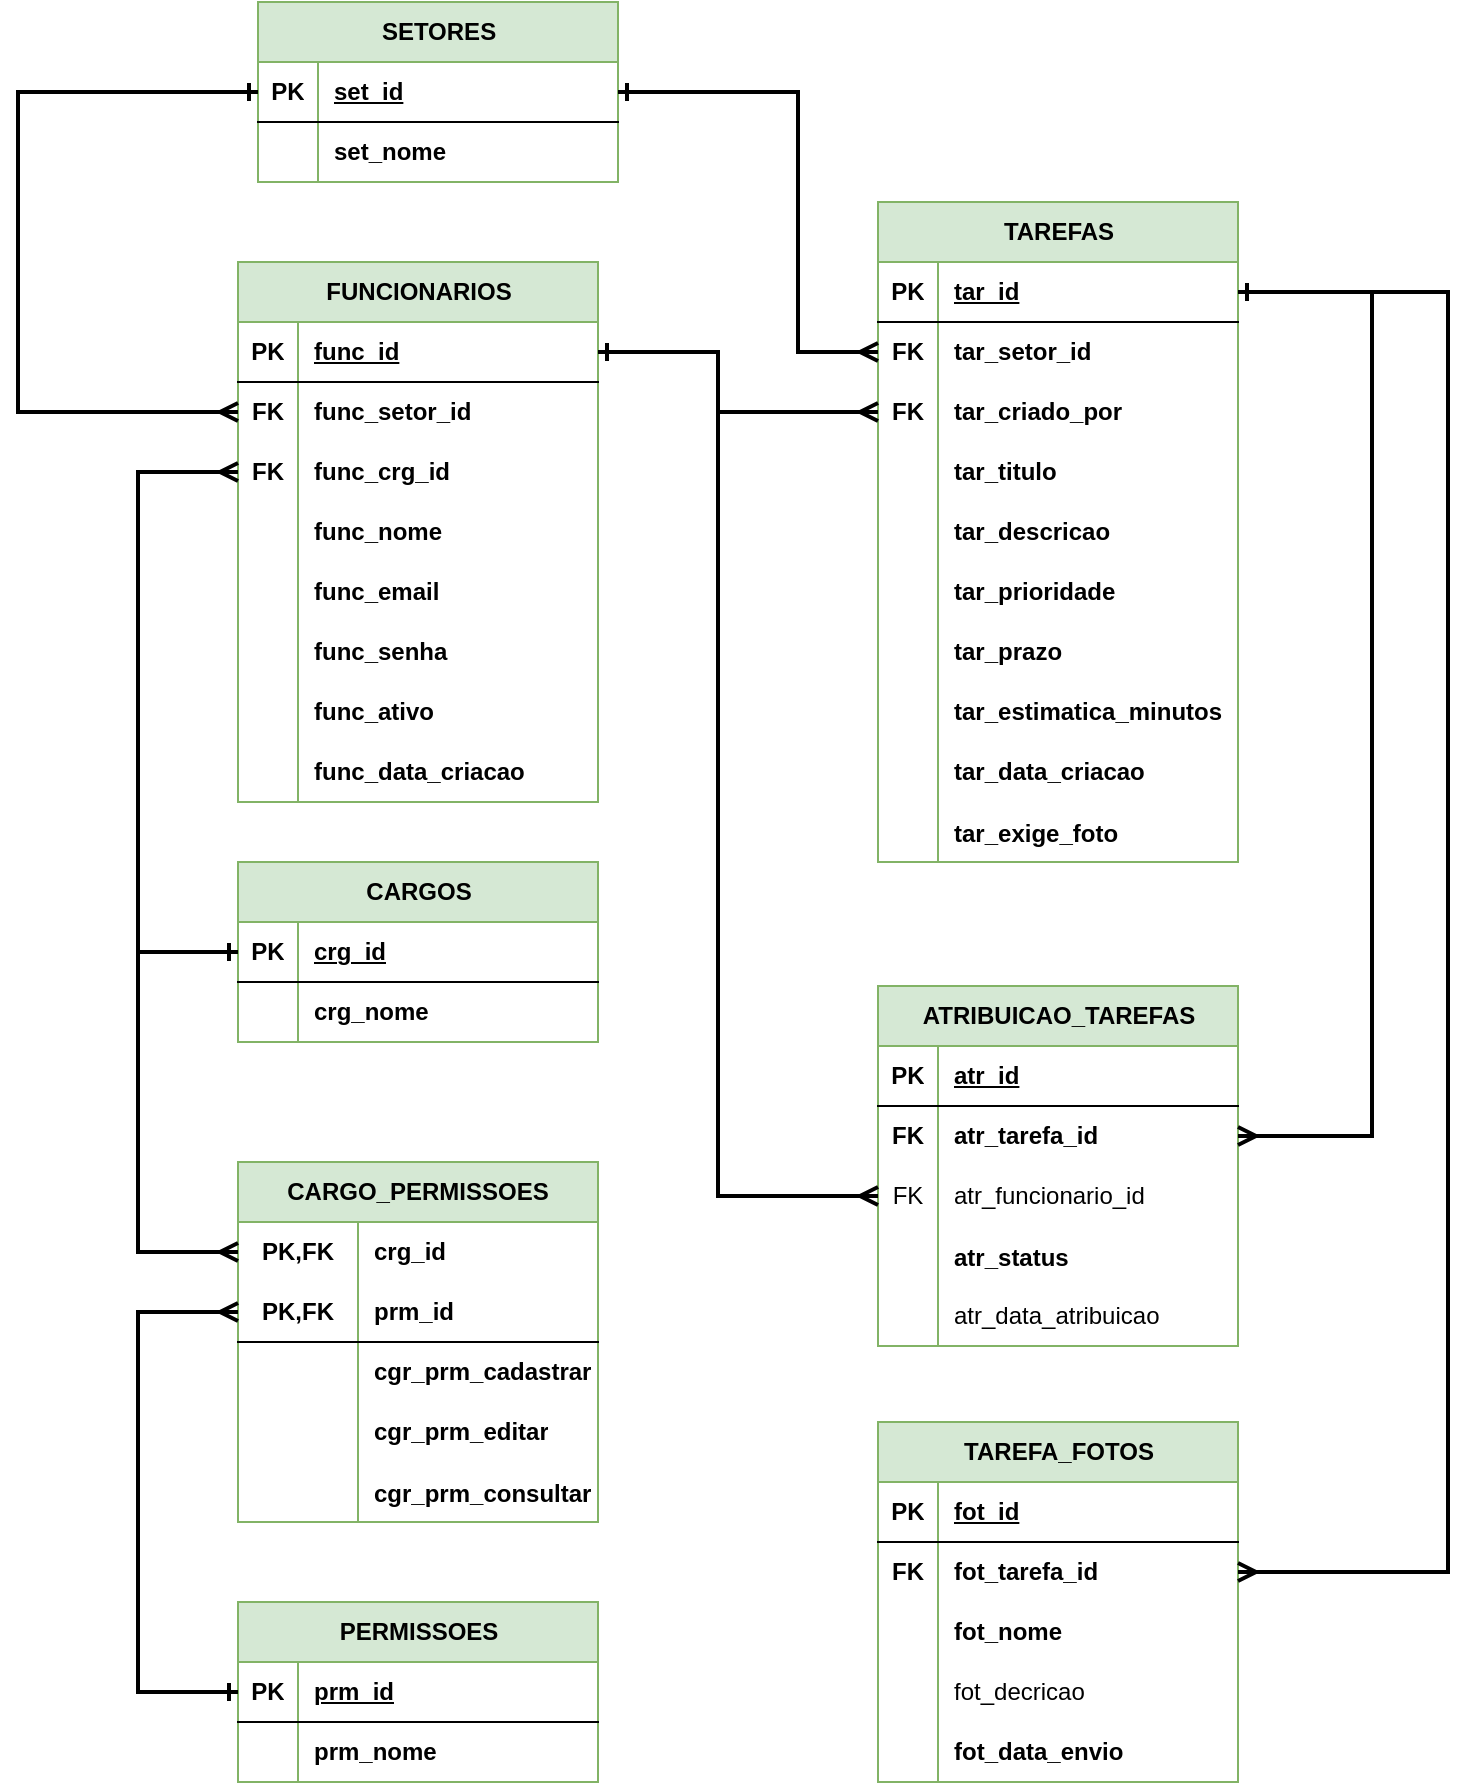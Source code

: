 <mxfile version="28.2.5">
  <diagram name="Page-1" id="tdLFEsNiTY2N0Qm3u20K">
    <mxGraphModel dx="1426" dy="1877" grid="0" gridSize="10" guides="1" tooltips="1" connect="1" arrows="1" fold="1" page="1" pageScale="1" pageWidth="850" pageHeight="1100" math="0" shadow="0">
      <root>
        <mxCell id="0" />
        <mxCell id="1" parent="0" />
        <mxCell id="zndUY75Ssu5RbvIsFqk3-79" value="FUNCIONARIOS" style="shape=table;startSize=30;container=1;collapsible=1;childLayout=tableLayout;fixedRows=1;rowLines=0;fontStyle=1;align=center;resizeLast=1;html=1;fillColor=#d5e8d4;strokeColor=#82b366;" parent="1" vertex="1">
          <mxGeometry x="135" y="-870" width="180" height="270" as="geometry" />
        </mxCell>
        <mxCell id="zndUY75Ssu5RbvIsFqk3-80" value="" style="shape=tableRow;horizontal=0;startSize=0;swimlaneHead=0;swimlaneBody=0;fillColor=none;collapsible=0;dropTarget=0;points=[[0,0.5],[1,0.5]];portConstraint=eastwest;top=0;left=0;right=0;bottom=1;" parent="zndUY75Ssu5RbvIsFqk3-79" vertex="1">
          <mxGeometry y="30" width="180" height="30" as="geometry" />
        </mxCell>
        <mxCell id="zndUY75Ssu5RbvIsFqk3-81" value="PK" style="shape=partialRectangle;connectable=0;fillColor=none;top=0;left=0;bottom=0;right=0;fontStyle=1;overflow=hidden;whiteSpace=wrap;html=1;" parent="zndUY75Ssu5RbvIsFqk3-80" vertex="1">
          <mxGeometry width="30" height="30" as="geometry">
            <mxRectangle width="30" height="30" as="alternateBounds" />
          </mxGeometry>
        </mxCell>
        <mxCell id="zndUY75Ssu5RbvIsFqk3-82" value="func_id" style="shape=partialRectangle;connectable=0;fillColor=none;top=0;left=0;bottom=0;right=0;align=left;spacingLeft=6;fontStyle=5;overflow=hidden;whiteSpace=wrap;html=1;" parent="zndUY75Ssu5RbvIsFqk3-80" vertex="1">
          <mxGeometry x="30" width="150" height="30" as="geometry">
            <mxRectangle width="150" height="30" as="alternateBounds" />
          </mxGeometry>
        </mxCell>
        <mxCell id="zndUY75Ssu5RbvIsFqk3-83" value="" style="shape=tableRow;horizontal=0;startSize=0;swimlaneHead=0;swimlaneBody=0;fillColor=none;collapsible=0;dropTarget=0;points=[[0,0.5],[1,0.5]];portConstraint=eastwest;top=0;left=0;right=0;bottom=0;" parent="zndUY75Ssu5RbvIsFqk3-79" vertex="1">
          <mxGeometry y="60" width="180" height="30" as="geometry" />
        </mxCell>
        <mxCell id="zndUY75Ssu5RbvIsFqk3-84" value="&lt;b&gt;FK&lt;/b&gt;" style="shape=partialRectangle;connectable=0;fillColor=none;top=0;left=0;bottom=0;right=0;editable=1;overflow=hidden;whiteSpace=wrap;html=1;" parent="zndUY75Ssu5RbvIsFqk3-83" vertex="1">
          <mxGeometry width="30" height="30" as="geometry">
            <mxRectangle width="30" height="30" as="alternateBounds" />
          </mxGeometry>
        </mxCell>
        <mxCell id="zndUY75Ssu5RbvIsFqk3-85" value="&lt;b&gt;func_setor_id&lt;/b&gt;" style="shape=partialRectangle;connectable=0;fillColor=none;top=0;left=0;bottom=0;right=0;align=left;spacingLeft=6;overflow=hidden;whiteSpace=wrap;html=1;" parent="zndUY75Ssu5RbvIsFqk3-83" vertex="1">
          <mxGeometry x="30" width="150" height="30" as="geometry">
            <mxRectangle width="150" height="30" as="alternateBounds" />
          </mxGeometry>
        </mxCell>
        <mxCell id="zndUY75Ssu5RbvIsFqk3-86" value="" style="shape=tableRow;horizontal=0;startSize=0;swimlaneHead=0;swimlaneBody=0;fillColor=none;collapsible=0;dropTarget=0;points=[[0,0.5],[1,0.5]];portConstraint=eastwest;top=0;left=0;right=0;bottom=0;" parent="zndUY75Ssu5RbvIsFqk3-79" vertex="1">
          <mxGeometry y="90" width="180" height="30" as="geometry" />
        </mxCell>
        <mxCell id="zndUY75Ssu5RbvIsFqk3-87" value="&lt;b&gt;FK&lt;/b&gt;" style="shape=partialRectangle;connectable=0;fillColor=none;top=0;left=0;bottom=0;right=0;editable=1;overflow=hidden;whiteSpace=wrap;html=1;" parent="zndUY75Ssu5RbvIsFqk3-86" vertex="1">
          <mxGeometry width="30" height="30" as="geometry">
            <mxRectangle width="30" height="30" as="alternateBounds" />
          </mxGeometry>
        </mxCell>
        <mxCell id="zndUY75Ssu5RbvIsFqk3-88" value="&lt;b&gt;func_crg_id&lt;/b&gt;" style="shape=partialRectangle;connectable=0;fillColor=none;top=0;left=0;bottom=0;right=0;align=left;spacingLeft=6;overflow=hidden;whiteSpace=wrap;html=1;" parent="zndUY75Ssu5RbvIsFqk3-86" vertex="1">
          <mxGeometry x="30" width="150" height="30" as="geometry">
            <mxRectangle width="150" height="30" as="alternateBounds" />
          </mxGeometry>
        </mxCell>
        <mxCell id="zndUY75Ssu5RbvIsFqk3-89" value="" style="shape=tableRow;horizontal=0;startSize=0;swimlaneHead=0;swimlaneBody=0;fillColor=none;collapsible=0;dropTarget=0;points=[[0,0.5],[1,0.5]];portConstraint=eastwest;top=0;left=0;right=0;bottom=0;" parent="zndUY75Ssu5RbvIsFqk3-79" vertex="1">
          <mxGeometry y="120" width="180" height="30" as="geometry" />
        </mxCell>
        <mxCell id="zndUY75Ssu5RbvIsFqk3-90" value="" style="shape=partialRectangle;connectable=0;fillColor=none;top=0;left=0;bottom=0;right=0;editable=1;overflow=hidden;whiteSpace=wrap;html=1;" parent="zndUY75Ssu5RbvIsFqk3-89" vertex="1">
          <mxGeometry width="30" height="30" as="geometry">
            <mxRectangle width="30" height="30" as="alternateBounds" />
          </mxGeometry>
        </mxCell>
        <mxCell id="zndUY75Ssu5RbvIsFqk3-91" value="&lt;b&gt;func_nome&lt;/b&gt;" style="shape=partialRectangle;connectable=0;fillColor=none;top=0;left=0;bottom=0;right=0;align=left;spacingLeft=6;overflow=hidden;whiteSpace=wrap;html=1;" parent="zndUY75Ssu5RbvIsFqk3-89" vertex="1">
          <mxGeometry x="30" width="150" height="30" as="geometry">
            <mxRectangle width="150" height="30" as="alternateBounds" />
          </mxGeometry>
        </mxCell>
        <mxCell id="zndUY75Ssu5RbvIsFqk3-101" style="shape=tableRow;horizontal=0;startSize=0;swimlaneHead=0;swimlaneBody=0;fillColor=none;collapsible=0;dropTarget=0;points=[[0,0.5],[1,0.5]];portConstraint=eastwest;top=0;left=0;right=0;bottom=0;" parent="zndUY75Ssu5RbvIsFqk3-79" vertex="1">
          <mxGeometry y="150" width="180" height="30" as="geometry" />
        </mxCell>
        <mxCell id="zndUY75Ssu5RbvIsFqk3-102" style="shape=partialRectangle;connectable=0;fillColor=none;top=0;left=0;bottom=0;right=0;editable=1;overflow=hidden;whiteSpace=wrap;html=1;" parent="zndUY75Ssu5RbvIsFqk3-101" vertex="1">
          <mxGeometry width="30" height="30" as="geometry">
            <mxRectangle width="30" height="30" as="alternateBounds" />
          </mxGeometry>
        </mxCell>
        <mxCell id="zndUY75Ssu5RbvIsFqk3-103" value="&lt;b&gt;func_email&lt;/b&gt;" style="shape=partialRectangle;connectable=0;fillColor=none;top=0;left=0;bottom=0;right=0;align=left;spacingLeft=6;overflow=hidden;whiteSpace=wrap;html=1;" parent="zndUY75Ssu5RbvIsFqk3-101" vertex="1">
          <mxGeometry x="30" width="150" height="30" as="geometry">
            <mxRectangle width="150" height="30" as="alternateBounds" />
          </mxGeometry>
        </mxCell>
        <mxCell id="zndUY75Ssu5RbvIsFqk3-104" style="shape=tableRow;horizontal=0;startSize=0;swimlaneHead=0;swimlaneBody=0;fillColor=none;collapsible=0;dropTarget=0;points=[[0,0.5],[1,0.5]];portConstraint=eastwest;top=0;left=0;right=0;bottom=0;" parent="zndUY75Ssu5RbvIsFqk3-79" vertex="1">
          <mxGeometry y="180" width="180" height="30" as="geometry" />
        </mxCell>
        <mxCell id="zndUY75Ssu5RbvIsFqk3-105" style="shape=partialRectangle;connectable=0;fillColor=none;top=0;left=0;bottom=0;right=0;editable=1;overflow=hidden;whiteSpace=wrap;html=1;" parent="zndUY75Ssu5RbvIsFqk3-104" vertex="1">
          <mxGeometry width="30" height="30" as="geometry">
            <mxRectangle width="30" height="30" as="alternateBounds" />
          </mxGeometry>
        </mxCell>
        <mxCell id="zndUY75Ssu5RbvIsFqk3-106" value="&lt;b&gt;func_senha&lt;/b&gt;" style="shape=partialRectangle;connectable=0;fillColor=none;top=0;left=0;bottom=0;right=0;align=left;spacingLeft=6;overflow=hidden;whiteSpace=wrap;html=1;" parent="zndUY75Ssu5RbvIsFqk3-104" vertex="1">
          <mxGeometry x="30" width="150" height="30" as="geometry">
            <mxRectangle width="150" height="30" as="alternateBounds" />
          </mxGeometry>
        </mxCell>
        <mxCell id="zndUY75Ssu5RbvIsFqk3-110" style="shape=tableRow;horizontal=0;startSize=0;swimlaneHead=0;swimlaneBody=0;fillColor=none;collapsible=0;dropTarget=0;points=[[0,0.5],[1,0.5]];portConstraint=eastwest;top=0;left=0;right=0;bottom=0;" parent="zndUY75Ssu5RbvIsFqk3-79" vertex="1">
          <mxGeometry y="210" width="180" height="30" as="geometry" />
        </mxCell>
        <mxCell id="zndUY75Ssu5RbvIsFqk3-111" style="shape=partialRectangle;connectable=0;fillColor=none;top=0;left=0;bottom=0;right=0;editable=1;overflow=hidden;whiteSpace=wrap;html=1;" parent="zndUY75Ssu5RbvIsFqk3-110" vertex="1">
          <mxGeometry width="30" height="30" as="geometry">
            <mxRectangle width="30" height="30" as="alternateBounds" />
          </mxGeometry>
        </mxCell>
        <mxCell id="zndUY75Ssu5RbvIsFqk3-112" value="&lt;b&gt;func_ativo&lt;/b&gt;" style="shape=partialRectangle;connectable=0;fillColor=none;top=0;left=0;bottom=0;right=0;align=left;spacingLeft=6;overflow=hidden;whiteSpace=wrap;html=1;" parent="zndUY75Ssu5RbvIsFqk3-110" vertex="1">
          <mxGeometry x="30" width="150" height="30" as="geometry">
            <mxRectangle width="150" height="30" as="alternateBounds" />
          </mxGeometry>
        </mxCell>
        <mxCell id="zndUY75Ssu5RbvIsFqk3-113" style="shape=tableRow;horizontal=0;startSize=0;swimlaneHead=0;swimlaneBody=0;fillColor=none;collapsible=0;dropTarget=0;points=[[0,0.5],[1,0.5]];portConstraint=eastwest;top=0;left=0;right=0;bottom=0;" parent="zndUY75Ssu5RbvIsFqk3-79" vertex="1">
          <mxGeometry y="240" width="180" height="30" as="geometry" />
        </mxCell>
        <mxCell id="zndUY75Ssu5RbvIsFqk3-114" style="shape=partialRectangle;connectable=0;fillColor=none;top=0;left=0;bottom=0;right=0;editable=1;overflow=hidden;whiteSpace=wrap;html=1;" parent="zndUY75Ssu5RbvIsFqk3-113" vertex="1">
          <mxGeometry width="30" height="30" as="geometry">
            <mxRectangle width="30" height="30" as="alternateBounds" />
          </mxGeometry>
        </mxCell>
        <mxCell id="zndUY75Ssu5RbvIsFqk3-115" value="&lt;b&gt;func_data_criacao&lt;/b&gt;" style="shape=partialRectangle;connectable=0;fillColor=none;top=0;left=0;bottom=0;right=0;align=left;spacingLeft=6;overflow=hidden;whiteSpace=wrap;html=1;" parent="zndUY75Ssu5RbvIsFqk3-113" vertex="1">
          <mxGeometry x="30" width="150" height="30" as="geometry">
            <mxRectangle width="150" height="30" as="alternateBounds" />
          </mxGeometry>
        </mxCell>
        <mxCell id="zndUY75Ssu5RbvIsFqk3-116" value="CARGOS" style="shape=table;startSize=30;container=1;collapsible=1;childLayout=tableLayout;fixedRows=1;rowLines=0;fontStyle=1;align=center;resizeLast=1;html=1;fillColor=#d5e8d4;strokeColor=#82b366;" parent="1" vertex="1">
          <mxGeometry x="135" y="-570" width="180" height="90" as="geometry" />
        </mxCell>
        <mxCell id="zndUY75Ssu5RbvIsFqk3-117" value="" style="shape=tableRow;horizontal=0;startSize=0;swimlaneHead=0;swimlaneBody=0;fillColor=none;collapsible=0;dropTarget=0;points=[[0,0.5],[1,0.5]];portConstraint=eastwest;top=0;left=0;right=0;bottom=1;" parent="zndUY75Ssu5RbvIsFqk3-116" vertex="1">
          <mxGeometry y="30" width="180" height="30" as="geometry" />
        </mxCell>
        <mxCell id="zndUY75Ssu5RbvIsFqk3-118" value="PK" style="shape=partialRectangle;connectable=0;fillColor=none;top=0;left=0;bottom=0;right=0;fontStyle=1;overflow=hidden;whiteSpace=wrap;html=1;" parent="zndUY75Ssu5RbvIsFqk3-117" vertex="1">
          <mxGeometry width="30" height="30" as="geometry">
            <mxRectangle width="30" height="30" as="alternateBounds" />
          </mxGeometry>
        </mxCell>
        <mxCell id="zndUY75Ssu5RbvIsFqk3-119" value="crg_id" style="shape=partialRectangle;connectable=0;fillColor=none;top=0;left=0;bottom=0;right=0;align=left;spacingLeft=6;fontStyle=5;overflow=hidden;whiteSpace=wrap;html=1;" parent="zndUY75Ssu5RbvIsFqk3-117" vertex="1">
          <mxGeometry x="30" width="150" height="30" as="geometry">
            <mxRectangle width="150" height="30" as="alternateBounds" />
          </mxGeometry>
        </mxCell>
        <mxCell id="zndUY75Ssu5RbvIsFqk3-120" value="" style="shape=tableRow;horizontal=0;startSize=0;swimlaneHead=0;swimlaneBody=0;fillColor=none;collapsible=0;dropTarget=0;points=[[0,0.5],[1,0.5]];portConstraint=eastwest;top=0;left=0;right=0;bottom=0;" parent="zndUY75Ssu5RbvIsFqk3-116" vertex="1">
          <mxGeometry y="60" width="180" height="30" as="geometry" />
        </mxCell>
        <mxCell id="zndUY75Ssu5RbvIsFqk3-121" value="" style="shape=partialRectangle;connectable=0;fillColor=none;top=0;left=0;bottom=0;right=0;editable=1;overflow=hidden;whiteSpace=wrap;html=1;" parent="zndUY75Ssu5RbvIsFqk3-120" vertex="1">
          <mxGeometry width="30" height="30" as="geometry">
            <mxRectangle width="30" height="30" as="alternateBounds" />
          </mxGeometry>
        </mxCell>
        <mxCell id="zndUY75Ssu5RbvIsFqk3-122" value="&lt;span style=&quot;font-weight: 700;&quot;&gt;crg_nome&lt;/span&gt;" style="shape=partialRectangle;connectable=0;fillColor=none;top=0;left=0;bottom=0;right=0;align=left;spacingLeft=6;overflow=hidden;whiteSpace=wrap;html=1;" parent="zndUY75Ssu5RbvIsFqk3-120" vertex="1">
          <mxGeometry x="30" width="150" height="30" as="geometry">
            <mxRectangle width="150" height="30" as="alternateBounds" />
          </mxGeometry>
        </mxCell>
        <mxCell id="zndUY75Ssu5RbvIsFqk3-129" value="SETORES" style="shape=table;startSize=30;container=1;collapsible=1;childLayout=tableLayout;fixedRows=1;rowLines=0;fontStyle=1;align=center;resizeLast=1;html=1;fillColor=#d5e8d4;strokeColor=#82b366;" parent="1" vertex="1">
          <mxGeometry x="145" y="-1000" width="180" height="90" as="geometry" />
        </mxCell>
        <mxCell id="zndUY75Ssu5RbvIsFqk3-130" value="" style="shape=tableRow;horizontal=0;startSize=0;swimlaneHead=0;swimlaneBody=0;fillColor=none;collapsible=0;dropTarget=0;points=[[0,0.5],[1,0.5]];portConstraint=eastwest;top=0;left=0;right=0;bottom=1;" parent="zndUY75Ssu5RbvIsFqk3-129" vertex="1">
          <mxGeometry y="30" width="180" height="30" as="geometry" />
        </mxCell>
        <mxCell id="zndUY75Ssu5RbvIsFqk3-131" value="PK" style="shape=partialRectangle;connectable=0;fillColor=none;top=0;left=0;bottom=0;right=0;fontStyle=1;overflow=hidden;whiteSpace=wrap;html=1;" parent="zndUY75Ssu5RbvIsFqk3-130" vertex="1">
          <mxGeometry width="30" height="30" as="geometry">
            <mxRectangle width="30" height="30" as="alternateBounds" />
          </mxGeometry>
        </mxCell>
        <mxCell id="zndUY75Ssu5RbvIsFqk3-132" value="set_id" style="shape=partialRectangle;connectable=0;fillColor=none;top=0;left=0;bottom=0;right=0;align=left;spacingLeft=6;fontStyle=5;overflow=hidden;whiteSpace=wrap;html=1;" parent="zndUY75Ssu5RbvIsFqk3-130" vertex="1">
          <mxGeometry x="30" width="150" height="30" as="geometry">
            <mxRectangle width="150" height="30" as="alternateBounds" />
          </mxGeometry>
        </mxCell>
        <mxCell id="zndUY75Ssu5RbvIsFqk3-133" value="" style="shape=tableRow;horizontal=0;startSize=0;swimlaneHead=0;swimlaneBody=0;fillColor=none;collapsible=0;dropTarget=0;points=[[0,0.5],[1,0.5]];portConstraint=eastwest;top=0;left=0;right=0;bottom=0;" parent="zndUY75Ssu5RbvIsFqk3-129" vertex="1">
          <mxGeometry y="60" width="180" height="30" as="geometry" />
        </mxCell>
        <mxCell id="zndUY75Ssu5RbvIsFqk3-134" value="" style="shape=partialRectangle;connectable=0;fillColor=none;top=0;left=0;bottom=0;right=0;editable=1;overflow=hidden;whiteSpace=wrap;html=1;" parent="zndUY75Ssu5RbvIsFqk3-133" vertex="1">
          <mxGeometry width="30" height="30" as="geometry">
            <mxRectangle width="30" height="30" as="alternateBounds" />
          </mxGeometry>
        </mxCell>
        <mxCell id="zndUY75Ssu5RbvIsFqk3-135" value="&lt;span style=&quot;font-weight: 700;&quot;&gt;set_nome&lt;/span&gt;" style="shape=partialRectangle;connectable=0;fillColor=none;top=0;left=0;bottom=0;right=0;align=left;spacingLeft=6;overflow=hidden;whiteSpace=wrap;html=1;" parent="zndUY75Ssu5RbvIsFqk3-133" vertex="1">
          <mxGeometry x="30" width="150" height="30" as="geometry">
            <mxRectangle width="150" height="30" as="alternateBounds" />
          </mxGeometry>
        </mxCell>
        <mxCell id="zndUY75Ssu5RbvIsFqk3-142" value="TAREFAS" style="shape=table;startSize=30;container=1;collapsible=1;childLayout=tableLayout;fixedRows=1;rowLines=0;fontStyle=1;align=center;resizeLast=1;html=1;fillColor=#d5e8d4;strokeColor=#82b366;" parent="1" vertex="1">
          <mxGeometry x="455" y="-900" width="180" height="330" as="geometry" />
        </mxCell>
        <mxCell id="zndUY75Ssu5RbvIsFqk3-143" value="" style="shape=tableRow;horizontal=0;startSize=0;swimlaneHead=0;swimlaneBody=0;fillColor=none;collapsible=0;dropTarget=0;points=[[0,0.5],[1,0.5]];portConstraint=eastwest;top=0;left=0;right=0;bottom=1;" parent="zndUY75Ssu5RbvIsFqk3-142" vertex="1">
          <mxGeometry y="30" width="180" height="30" as="geometry" />
        </mxCell>
        <mxCell id="zndUY75Ssu5RbvIsFqk3-144" value="PK" style="shape=partialRectangle;connectable=0;fillColor=none;top=0;left=0;bottom=0;right=0;fontStyle=1;overflow=hidden;whiteSpace=wrap;html=1;" parent="zndUY75Ssu5RbvIsFqk3-143" vertex="1">
          <mxGeometry width="30" height="30" as="geometry">
            <mxRectangle width="30" height="30" as="alternateBounds" />
          </mxGeometry>
        </mxCell>
        <mxCell id="zndUY75Ssu5RbvIsFqk3-145" value="tar_id" style="shape=partialRectangle;connectable=0;fillColor=none;top=0;left=0;bottom=0;right=0;align=left;spacingLeft=6;fontStyle=5;overflow=hidden;whiteSpace=wrap;html=1;" parent="zndUY75Ssu5RbvIsFqk3-143" vertex="1">
          <mxGeometry x="30" width="150" height="30" as="geometry">
            <mxRectangle width="150" height="30" as="alternateBounds" />
          </mxGeometry>
        </mxCell>
        <mxCell id="zndUY75Ssu5RbvIsFqk3-146" value="" style="shape=tableRow;horizontal=0;startSize=0;swimlaneHead=0;swimlaneBody=0;fillColor=none;collapsible=0;dropTarget=0;points=[[0,0.5],[1,0.5]];portConstraint=eastwest;top=0;left=0;right=0;bottom=0;" parent="zndUY75Ssu5RbvIsFqk3-142" vertex="1">
          <mxGeometry y="60" width="180" height="30" as="geometry" />
        </mxCell>
        <mxCell id="zndUY75Ssu5RbvIsFqk3-147" value="&lt;b&gt;FK&lt;/b&gt;" style="shape=partialRectangle;connectable=0;fillColor=none;top=0;left=0;bottom=0;right=0;editable=1;overflow=hidden;whiteSpace=wrap;html=1;" parent="zndUY75Ssu5RbvIsFqk3-146" vertex="1">
          <mxGeometry width="30" height="30" as="geometry">
            <mxRectangle width="30" height="30" as="alternateBounds" />
          </mxGeometry>
        </mxCell>
        <mxCell id="zndUY75Ssu5RbvIsFqk3-148" value="&lt;b&gt;tar_setor_id&lt;/b&gt;" style="shape=partialRectangle;connectable=0;fillColor=none;top=0;left=0;bottom=0;right=0;align=left;spacingLeft=6;overflow=hidden;whiteSpace=wrap;html=1;" parent="zndUY75Ssu5RbvIsFqk3-146" vertex="1">
          <mxGeometry x="30" width="150" height="30" as="geometry">
            <mxRectangle width="150" height="30" as="alternateBounds" />
          </mxGeometry>
        </mxCell>
        <mxCell id="zndUY75Ssu5RbvIsFqk3-149" value="" style="shape=tableRow;horizontal=0;startSize=0;swimlaneHead=0;swimlaneBody=0;fillColor=none;collapsible=0;dropTarget=0;points=[[0,0.5],[1,0.5]];portConstraint=eastwest;top=0;left=0;right=0;bottom=0;" parent="zndUY75Ssu5RbvIsFqk3-142" vertex="1">
          <mxGeometry y="90" width="180" height="30" as="geometry" />
        </mxCell>
        <mxCell id="zndUY75Ssu5RbvIsFqk3-150" value="&lt;b&gt;FK&lt;/b&gt;" style="shape=partialRectangle;connectable=0;fillColor=none;top=0;left=0;bottom=0;right=0;editable=1;overflow=hidden;whiteSpace=wrap;html=1;" parent="zndUY75Ssu5RbvIsFqk3-149" vertex="1">
          <mxGeometry width="30" height="30" as="geometry">
            <mxRectangle width="30" height="30" as="alternateBounds" />
          </mxGeometry>
        </mxCell>
        <mxCell id="zndUY75Ssu5RbvIsFqk3-151" value="&lt;b&gt;tar_criado_por&lt;/b&gt;" style="shape=partialRectangle;connectable=0;fillColor=none;top=0;left=0;bottom=0;right=0;align=left;spacingLeft=6;overflow=hidden;whiteSpace=wrap;html=1;" parent="zndUY75Ssu5RbvIsFqk3-149" vertex="1">
          <mxGeometry x="30" width="150" height="30" as="geometry">
            <mxRectangle width="150" height="30" as="alternateBounds" />
          </mxGeometry>
        </mxCell>
        <mxCell id="zndUY75Ssu5RbvIsFqk3-152" value="" style="shape=tableRow;horizontal=0;startSize=0;swimlaneHead=0;swimlaneBody=0;fillColor=none;collapsible=0;dropTarget=0;points=[[0,0.5],[1,0.5]];portConstraint=eastwest;top=0;left=0;right=0;bottom=0;" parent="zndUY75Ssu5RbvIsFqk3-142" vertex="1">
          <mxGeometry y="120" width="180" height="30" as="geometry" />
        </mxCell>
        <mxCell id="zndUY75Ssu5RbvIsFqk3-153" value="" style="shape=partialRectangle;connectable=0;fillColor=none;top=0;left=0;bottom=0;right=0;editable=1;overflow=hidden;whiteSpace=wrap;html=1;" parent="zndUY75Ssu5RbvIsFqk3-152" vertex="1">
          <mxGeometry width="30" height="30" as="geometry">
            <mxRectangle width="30" height="30" as="alternateBounds" />
          </mxGeometry>
        </mxCell>
        <mxCell id="zndUY75Ssu5RbvIsFqk3-154" value="&lt;b&gt;tar_titulo&lt;/b&gt;" style="shape=partialRectangle;connectable=0;fillColor=none;top=0;left=0;bottom=0;right=0;align=left;spacingLeft=6;overflow=hidden;whiteSpace=wrap;html=1;" parent="zndUY75Ssu5RbvIsFqk3-152" vertex="1">
          <mxGeometry x="30" width="150" height="30" as="geometry">
            <mxRectangle width="150" height="30" as="alternateBounds" />
          </mxGeometry>
        </mxCell>
        <mxCell id="zndUY75Ssu5RbvIsFqk3-155" style="shape=tableRow;horizontal=0;startSize=0;swimlaneHead=0;swimlaneBody=0;fillColor=none;collapsible=0;dropTarget=0;points=[[0,0.5],[1,0.5]];portConstraint=eastwest;top=0;left=0;right=0;bottom=0;" parent="zndUY75Ssu5RbvIsFqk3-142" vertex="1">
          <mxGeometry y="150" width="180" height="30" as="geometry" />
        </mxCell>
        <mxCell id="zndUY75Ssu5RbvIsFqk3-156" style="shape=partialRectangle;connectable=0;fillColor=none;top=0;left=0;bottom=0;right=0;editable=1;overflow=hidden;whiteSpace=wrap;html=1;" parent="zndUY75Ssu5RbvIsFqk3-155" vertex="1">
          <mxGeometry width="30" height="30" as="geometry">
            <mxRectangle width="30" height="30" as="alternateBounds" />
          </mxGeometry>
        </mxCell>
        <mxCell id="zndUY75Ssu5RbvIsFqk3-157" value="&lt;b&gt;tar_descricao&lt;/b&gt;" style="shape=partialRectangle;connectable=0;fillColor=none;top=0;left=0;bottom=0;right=0;align=left;spacingLeft=6;overflow=hidden;whiteSpace=wrap;html=1;" parent="zndUY75Ssu5RbvIsFqk3-155" vertex="1">
          <mxGeometry x="30" width="150" height="30" as="geometry">
            <mxRectangle width="150" height="30" as="alternateBounds" />
          </mxGeometry>
        </mxCell>
        <mxCell id="zndUY75Ssu5RbvIsFqk3-158" style="shape=tableRow;horizontal=0;startSize=0;swimlaneHead=0;swimlaneBody=0;fillColor=none;collapsible=0;dropTarget=0;points=[[0,0.5],[1,0.5]];portConstraint=eastwest;top=0;left=0;right=0;bottom=0;" parent="zndUY75Ssu5RbvIsFqk3-142" vertex="1">
          <mxGeometry y="180" width="180" height="30" as="geometry" />
        </mxCell>
        <mxCell id="zndUY75Ssu5RbvIsFqk3-159" style="shape=partialRectangle;connectable=0;fillColor=none;top=0;left=0;bottom=0;right=0;editable=1;overflow=hidden;whiteSpace=wrap;html=1;" parent="zndUY75Ssu5RbvIsFqk3-158" vertex="1">
          <mxGeometry width="30" height="30" as="geometry">
            <mxRectangle width="30" height="30" as="alternateBounds" />
          </mxGeometry>
        </mxCell>
        <mxCell id="zndUY75Ssu5RbvIsFqk3-160" value="&lt;b&gt;tar_prioridade&lt;/b&gt;" style="shape=partialRectangle;connectable=0;fillColor=none;top=0;left=0;bottom=0;right=0;align=left;spacingLeft=6;overflow=hidden;whiteSpace=wrap;html=1;" parent="zndUY75Ssu5RbvIsFqk3-158" vertex="1">
          <mxGeometry x="30" width="150" height="30" as="geometry">
            <mxRectangle width="150" height="30" as="alternateBounds" />
          </mxGeometry>
        </mxCell>
        <mxCell id="zndUY75Ssu5RbvIsFqk3-161" style="shape=tableRow;horizontal=0;startSize=0;swimlaneHead=0;swimlaneBody=0;fillColor=none;collapsible=0;dropTarget=0;points=[[0,0.5],[1,0.5]];portConstraint=eastwest;top=0;left=0;right=0;bottom=0;" parent="zndUY75Ssu5RbvIsFqk3-142" vertex="1">
          <mxGeometry y="210" width="180" height="30" as="geometry" />
        </mxCell>
        <mxCell id="zndUY75Ssu5RbvIsFqk3-162" style="shape=partialRectangle;connectable=0;fillColor=none;top=0;left=0;bottom=0;right=0;editable=1;overflow=hidden;whiteSpace=wrap;html=1;" parent="zndUY75Ssu5RbvIsFqk3-161" vertex="1">
          <mxGeometry width="30" height="30" as="geometry">
            <mxRectangle width="30" height="30" as="alternateBounds" />
          </mxGeometry>
        </mxCell>
        <mxCell id="zndUY75Ssu5RbvIsFqk3-163" value="&lt;b&gt;tar_prazo&lt;/b&gt;" style="shape=partialRectangle;connectable=0;fillColor=none;top=0;left=0;bottom=0;right=0;align=left;spacingLeft=6;overflow=hidden;whiteSpace=wrap;html=1;" parent="zndUY75Ssu5RbvIsFqk3-161" vertex="1">
          <mxGeometry x="30" width="150" height="30" as="geometry">
            <mxRectangle width="150" height="30" as="alternateBounds" />
          </mxGeometry>
        </mxCell>
        <mxCell id="zndUY75Ssu5RbvIsFqk3-167" style="shape=tableRow;horizontal=0;startSize=0;swimlaneHead=0;swimlaneBody=0;fillColor=none;collapsible=0;dropTarget=0;points=[[0,0.5],[1,0.5]];portConstraint=eastwest;top=0;left=0;right=0;bottom=0;" parent="zndUY75Ssu5RbvIsFqk3-142" vertex="1">
          <mxGeometry y="240" width="180" height="30" as="geometry" />
        </mxCell>
        <mxCell id="zndUY75Ssu5RbvIsFqk3-168" style="shape=partialRectangle;connectable=0;fillColor=none;top=0;left=0;bottom=0;right=0;editable=1;overflow=hidden;whiteSpace=wrap;html=1;" parent="zndUY75Ssu5RbvIsFqk3-167" vertex="1">
          <mxGeometry width="30" height="30" as="geometry">
            <mxRectangle width="30" height="30" as="alternateBounds" />
          </mxGeometry>
        </mxCell>
        <mxCell id="zndUY75Ssu5RbvIsFqk3-169" value="&lt;b&gt;tar_estimatica_minutos&lt;/b&gt;" style="shape=partialRectangle;connectable=0;fillColor=none;top=0;left=0;bottom=0;right=0;align=left;spacingLeft=6;overflow=hidden;whiteSpace=wrap;html=1;" parent="zndUY75Ssu5RbvIsFqk3-167" vertex="1">
          <mxGeometry x="30" width="150" height="30" as="geometry">
            <mxRectangle width="150" height="30" as="alternateBounds" />
          </mxGeometry>
        </mxCell>
        <mxCell id="zndUY75Ssu5RbvIsFqk3-170" style="shape=tableRow;horizontal=0;startSize=0;swimlaneHead=0;swimlaneBody=0;fillColor=none;collapsible=0;dropTarget=0;points=[[0,0.5],[1,0.5]];portConstraint=eastwest;top=0;left=0;right=0;bottom=0;" parent="zndUY75Ssu5RbvIsFqk3-142" vertex="1">
          <mxGeometry y="270" width="180" height="30" as="geometry" />
        </mxCell>
        <mxCell id="zndUY75Ssu5RbvIsFqk3-171" style="shape=partialRectangle;connectable=0;fillColor=none;top=0;left=0;bottom=0;right=0;editable=1;overflow=hidden;whiteSpace=wrap;html=1;" parent="zndUY75Ssu5RbvIsFqk3-170" vertex="1">
          <mxGeometry width="30" height="30" as="geometry">
            <mxRectangle width="30" height="30" as="alternateBounds" />
          </mxGeometry>
        </mxCell>
        <mxCell id="zndUY75Ssu5RbvIsFqk3-172" value="&lt;b&gt;tar_data_criacao&lt;/b&gt;" style="shape=partialRectangle;connectable=0;fillColor=none;top=0;left=0;bottom=0;right=0;align=left;spacingLeft=6;overflow=hidden;whiteSpace=wrap;html=1;" parent="zndUY75Ssu5RbvIsFqk3-170" vertex="1">
          <mxGeometry x="30" width="150" height="30" as="geometry">
            <mxRectangle width="150" height="30" as="alternateBounds" />
          </mxGeometry>
        </mxCell>
        <mxCell id="UdN1vUUqeqcKqOA7NCHN-35" value="" style="shape=tableRow;horizontal=0;startSize=0;swimlaneHead=0;swimlaneBody=0;fillColor=none;collapsible=0;dropTarget=0;points=[[0,0.5],[1,0.5]];portConstraint=eastwest;top=0;left=0;right=0;bottom=0;" parent="zndUY75Ssu5RbvIsFqk3-142" vertex="1">
          <mxGeometry y="300" width="180" height="30" as="geometry" />
        </mxCell>
        <mxCell id="UdN1vUUqeqcKqOA7NCHN-36" value="" style="shape=partialRectangle;connectable=0;fillColor=none;top=0;left=0;bottom=0;right=0;editable=1;overflow=hidden;" parent="UdN1vUUqeqcKqOA7NCHN-35" vertex="1">
          <mxGeometry width="30" height="30" as="geometry">
            <mxRectangle width="30" height="30" as="alternateBounds" />
          </mxGeometry>
        </mxCell>
        <mxCell id="UdN1vUUqeqcKqOA7NCHN-37" value="tar_exige_foto" style="shape=partialRectangle;connectable=0;fillColor=none;top=0;left=0;bottom=0;right=0;align=left;spacingLeft=6;overflow=hidden;fontStyle=1" parent="UdN1vUUqeqcKqOA7NCHN-35" vertex="1">
          <mxGeometry x="30" width="150" height="30" as="geometry">
            <mxRectangle width="150" height="30" as="alternateBounds" />
          </mxGeometry>
        </mxCell>
        <mxCell id="zndUY75Ssu5RbvIsFqk3-173" value="ATRIBUICAO_TAREFAS" style="shape=table;startSize=30;container=1;collapsible=1;childLayout=tableLayout;fixedRows=1;rowLines=0;fontStyle=1;align=center;resizeLast=1;html=1;fillColor=#d5e8d4;strokeColor=#82b366;" parent="1" vertex="1">
          <mxGeometry x="455" y="-508" width="180" height="180" as="geometry" />
        </mxCell>
        <mxCell id="zndUY75Ssu5RbvIsFqk3-174" value="" style="shape=tableRow;horizontal=0;startSize=0;swimlaneHead=0;swimlaneBody=0;fillColor=none;collapsible=0;dropTarget=0;points=[[0,0.5],[1,0.5]];portConstraint=eastwest;top=0;left=0;right=0;bottom=1;" parent="zndUY75Ssu5RbvIsFqk3-173" vertex="1">
          <mxGeometry y="30" width="180" height="30" as="geometry" />
        </mxCell>
        <mxCell id="zndUY75Ssu5RbvIsFqk3-175" value="PK" style="shape=partialRectangle;connectable=0;fillColor=none;top=0;left=0;bottom=0;right=0;fontStyle=1;overflow=hidden;whiteSpace=wrap;html=1;" parent="zndUY75Ssu5RbvIsFqk3-174" vertex="1">
          <mxGeometry width="30" height="30" as="geometry">
            <mxRectangle width="30" height="30" as="alternateBounds" />
          </mxGeometry>
        </mxCell>
        <mxCell id="zndUY75Ssu5RbvIsFqk3-176" value="atr_id" style="shape=partialRectangle;connectable=0;fillColor=none;top=0;left=0;bottom=0;right=0;align=left;spacingLeft=6;fontStyle=5;overflow=hidden;whiteSpace=wrap;html=1;" parent="zndUY75Ssu5RbvIsFqk3-174" vertex="1">
          <mxGeometry x="30" width="150" height="30" as="geometry">
            <mxRectangle width="150" height="30" as="alternateBounds" />
          </mxGeometry>
        </mxCell>
        <mxCell id="zndUY75Ssu5RbvIsFqk3-177" value="" style="shape=tableRow;horizontal=0;startSize=0;swimlaneHead=0;swimlaneBody=0;fillColor=none;collapsible=0;dropTarget=0;points=[[0,0.5],[1,0.5]];portConstraint=eastwest;top=0;left=0;right=0;bottom=0;" parent="zndUY75Ssu5RbvIsFqk3-173" vertex="1">
          <mxGeometry y="60" width="180" height="30" as="geometry" />
        </mxCell>
        <mxCell id="zndUY75Ssu5RbvIsFqk3-178" value="&lt;b&gt;FK&lt;/b&gt;" style="shape=partialRectangle;connectable=0;fillColor=none;top=0;left=0;bottom=0;right=0;editable=1;overflow=hidden;whiteSpace=wrap;html=1;" parent="zndUY75Ssu5RbvIsFqk3-177" vertex="1">
          <mxGeometry width="30" height="30" as="geometry">
            <mxRectangle width="30" height="30" as="alternateBounds" />
          </mxGeometry>
        </mxCell>
        <mxCell id="zndUY75Ssu5RbvIsFqk3-179" value="&lt;b&gt;atr_tarefa_id&lt;/b&gt;" style="shape=partialRectangle;connectable=0;fillColor=none;top=0;left=0;bottom=0;right=0;align=left;spacingLeft=6;overflow=hidden;whiteSpace=wrap;html=1;" parent="zndUY75Ssu5RbvIsFqk3-177" vertex="1">
          <mxGeometry x="30" width="150" height="30" as="geometry">
            <mxRectangle width="150" height="30" as="alternateBounds" />
          </mxGeometry>
        </mxCell>
        <mxCell id="zndUY75Ssu5RbvIsFqk3-180" value="" style="shape=tableRow;horizontal=0;startSize=0;swimlaneHead=0;swimlaneBody=0;fillColor=none;collapsible=0;dropTarget=0;points=[[0,0.5],[1,0.5]];portConstraint=eastwest;top=0;left=0;right=0;bottom=0;" parent="zndUY75Ssu5RbvIsFqk3-173" vertex="1">
          <mxGeometry y="90" width="180" height="30" as="geometry" />
        </mxCell>
        <mxCell id="zndUY75Ssu5RbvIsFqk3-181" value="FK" style="shape=partialRectangle;connectable=0;fillColor=none;top=0;left=0;bottom=0;right=0;editable=1;overflow=hidden;whiteSpace=wrap;html=1;" parent="zndUY75Ssu5RbvIsFqk3-180" vertex="1">
          <mxGeometry width="30" height="30" as="geometry">
            <mxRectangle width="30" height="30" as="alternateBounds" />
          </mxGeometry>
        </mxCell>
        <mxCell id="zndUY75Ssu5RbvIsFqk3-182" value="atr_funcionario_id" style="shape=partialRectangle;connectable=0;fillColor=none;top=0;left=0;bottom=0;right=0;align=left;spacingLeft=6;overflow=hidden;whiteSpace=wrap;html=1;" parent="zndUY75Ssu5RbvIsFqk3-180" vertex="1">
          <mxGeometry x="30" width="150" height="30" as="geometry">
            <mxRectangle width="150" height="30" as="alternateBounds" />
          </mxGeometry>
        </mxCell>
        <mxCell id="7ouYSg8xm-ljg2GhLOAk-1" value="" style="shape=tableRow;horizontal=0;startSize=0;swimlaneHead=0;swimlaneBody=0;fillColor=none;collapsible=0;dropTarget=0;points=[[0,0.5],[1,0.5]];portConstraint=eastwest;top=0;left=0;right=0;bottom=0;" vertex="1" parent="zndUY75Ssu5RbvIsFqk3-173">
          <mxGeometry y="120" width="180" height="30" as="geometry" />
        </mxCell>
        <mxCell id="7ouYSg8xm-ljg2GhLOAk-2" value="" style="shape=partialRectangle;connectable=0;fillColor=none;top=0;left=0;bottom=0;right=0;editable=1;overflow=hidden;" vertex="1" parent="7ouYSg8xm-ljg2GhLOAk-1">
          <mxGeometry width="30" height="30" as="geometry">
            <mxRectangle width="30" height="30" as="alternateBounds" />
          </mxGeometry>
        </mxCell>
        <mxCell id="7ouYSg8xm-ljg2GhLOAk-3" value="atr_status" style="shape=partialRectangle;connectable=0;fillColor=none;top=0;left=0;bottom=0;right=0;align=left;spacingLeft=6;overflow=hidden;fontStyle=1" vertex="1" parent="7ouYSg8xm-ljg2GhLOAk-1">
          <mxGeometry x="30" width="150" height="30" as="geometry">
            <mxRectangle width="150" height="30" as="alternateBounds" />
          </mxGeometry>
        </mxCell>
        <mxCell id="zndUY75Ssu5RbvIsFqk3-186" style="shape=tableRow;horizontal=0;startSize=0;swimlaneHead=0;swimlaneBody=0;fillColor=none;collapsible=0;dropTarget=0;points=[[0,0.5],[1,0.5]];portConstraint=eastwest;top=0;left=0;right=0;bottom=0;" parent="zndUY75Ssu5RbvIsFqk3-173" vertex="1">
          <mxGeometry y="150" width="180" height="30" as="geometry" />
        </mxCell>
        <mxCell id="zndUY75Ssu5RbvIsFqk3-187" style="shape=partialRectangle;connectable=0;fillColor=none;top=0;left=0;bottom=0;right=0;editable=1;overflow=hidden;whiteSpace=wrap;html=1;" parent="zndUY75Ssu5RbvIsFqk3-186" vertex="1">
          <mxGeometry width="30" height="30" as="geometry">
            <mxRectangle width="30" height="30" as="alternateBounds" />
          </mxGeometry>
        </mxCell>
        <mxCell id="zndUY75Ssu5RbvIsFqk3-188" value="atr_data_atribuicao" style="shape=partialRectangle;connectable=0;fillColor=none;top=0;left=0;bottom=0;right=0;align=left;spacingLeft=6;overflow=hidden;whiteSpace=wrap;html=1;" parent="zndUY75Ssu5RbvIsFqk3-186" vertex="1">
          <mxGeometry x="30" width="150" height="30" as="geometry">
            <mxRectangle width="150" height="30" as="alternateBounds" />
          </mxGeometry>
        </mxCell>
        <mxCell id="zndUY75Ssu5RbvIsFqk3-208" value="TAREFA_FOTOS" style="shape=table;startSize=30;container=1;collapsible=1;childLayout=tableLayout;fixedRows=1;rowLines=0;fontStyle=1;align=center;resizeLast=1;html=1;fillColor=#d5e8d4;strokeColor=#82b366;" parent="1" vertex="1">
          <mxGeometry x="455" y="-290" width="180" height="180" as="geometry" />
        </mxCell>
        <mxCell id="zndUY75Ssu5RbvIsFqk3-209" value="" style="shape=tableRow;horizontal=0;startSize=0;swimlaneHead=0;swimlaneBody=0;fillColor=none;collapsible=0;dropTarget=0;points=[[0,0.5],[1,0.5]];portConstraint=eastwest;top=0;left=0;right=0;bottom=1;" parent="zndUY75Ssu5RbvIsFqk3-208" vertex="1">
          <mxGeometry y="30" width="180" height="30" as="geometry" />
        </mxCell>
        <mxCell id="zndUY75Ssu5RbvIsFqk3-210" value="PK" style="shape=partialRectangle;connectable=0;fillColor=none;top=0;left=0;bottom=0;right=0;fontStyle=1;overflow=hidden;whiteSpace=wrap;html=1;" parent="zndUY75Ssu5RbvIsFqk3-209" vertex="1">
          <mxGeometry width="30" height="30" as="geometry">
            <mxRectangle width="30" height="30" as="alternateBounds" />
          </mxGeometry>
        </mxCell>
        <mxCell id="zndUY75Ssu5RbvIsFqk3-211" value="fot_id" style="shape=partialRectangle;connectable=0;fillColor=none;top=0;left=0;bottom=0;right=0;align=left;spacingLeft=6;fontStyle=5;overflow=hidden;whiteSpace=wrap;html=1;" parent="zndUY75Ssu5RbvIsFqk3-209" vertex="1">
          <mxGeometry x="30" width="150" height="30" as="geometry">
            <mxRectangle width="150" height="30" as="alternateBounds" />
          </mxGeometry>
        </mxCell>
        <mxCell id="zndUY75Ssu5RbvIsFqk3-212" value="" style="shape=tableRow;horizontal=0;startSize=0;swimlaneHead=0;swimlaneBody=0;fillColor=none;collapsible=0;dropTarget=0;points=[[0,0.5],[1,0.5]];portConstraint=eastwest;top=0;left=0;right=0;bottom=0;" parent="zndUY75Ssu5RbvIsFqk3-208" vertex="1">
          <mxGeometry y="60" width="180" height="30" as="geometry" />
        </mxCell>
        <mxCell id="zndUY75Ssu5RbvIsFqk3-213" value="&lt;b&gt;FK&lt;/b&gt;" style="shape=partialRectangle;connectable=0;fillColor=none;top=0;left=0;bottom=0;right=0;editable=1;overflow=hidden;whiteSpace=wrap;html=1;" parent="zndUY75Ssu5RbvIsFqk3-212" vertex="1">
          <mxGeometry width="30" height="30" as="geometry">
            <mxRectangle width="30" height="30" as="alternateBounds" />
          </mxGeometry>
        </mxCell>
        <mxCell id="zndUY75Ssu5RbvIsFqk3-214" value="&lt;b&gt;fot_tarefa_id&lt;/b&gt;" style="shape=partialRectangle;connectable=0;fillColor=none;top=0;left=0;bottom=0;right=0;align=left;spacingLeft=6;overflow=hidden;whiteSpace=wrap;html=1;" parent="zndUY75Ssu5RbvIsFqk3-212" vertex="1">
          <mxGeometry x="30" width="150" height="30" as="geometry">
            <mxRectangle width="150" height="30" as="alternateBounds" />
          </mxGeometry>
        </mxCell>
        <mxCell id="zndUY75Ssu5RbvIsFqk3-224" style="shape=tableRow;horizontal=0;startSize=0;swimlaneHead=0;swimlaneBody=0;fillColor=none;collapsible=0;dropTarget=0;points=[[0,0.5],[1,0.5]];portConstraint=eastwest;top=0;left=0;right=0;bottom=0;" parent="zndUY75Ssu5RbvIsFqk3-208" vertex="1">
          <mxGeometry y="90" width="180" height="30" as="geometry" />
        </mxCell>
        <mxCell id="zndUY75Ssu5RbvIsFqk3-225" style="shape=partialRectangle;connectable=0;fillColor=none;top=0;left=0;bottom=0;right=0;editable=1;overflow=hidden;whiteSpace=wrap;html=1;" parent="zndUY75Ssu5RbvIsFqk3-224" vertex="1">
          <mxGeometry width="30" height="30" as="geometry">
            <mxRectangle width="30" height="30" as="alternateBounds" />
          </mxGeometry>
        </mxCell>
        <mxCell id="zndUY75Ssu5RbvIsFqk3-226" value="&lt;b&gt;fot_nome&lt;/b&gt;" style="shape=partialRectangle;connectable=0;fillColor=none;top=0;left=0;bottom=0;right=0;align=left;spacingLeft=6;overflow=hidden;whiteSpace=wrap;html=1;" parent="zndUY75Ssu5RbvIsFqk3-224" vertex="1">
          <mxGeometry x="30" width="150" height="30" as="geometry">
            <mxRectangle width="150" height="30" as="alternateBounds" />
          </mxGeometry>
        </mxCell>
        <mxCell id="zndUY75Ssu5RbvIsFqk3-227" style="shape=tableRow;horizontal=0;startSize=0;swimlaneHead=0;swimlaneBody=0;fillColor=none;collapsible=0;dropTarget=0;points=[[0,0.5],[1,0.5]];portConstraint=eastwest;top=0;left=0;right=0;bottom=0;" parent="zndUY75Ssu5RbvIsFqk3-208" vertex="1">
          <mxGeometry y="120" width="180" height="30" as="geometry" />
        </mxCell>
        <mxCell id="zndUY75Ssu5RbvIsFqk3-228" style="shape=partialRectangle;connectable=0;fillColor=none;top=0;left=0;bottom=0;right=0;editable=1;overflow=hidden;whiteSpace=wrap;html=1;" parent="zndUY75Ssu5RbvIsFqk3-227" vertex="1">
          <mxGeometry width="30" height="30" as="geometry">
            <mxRectangle width="30" height="30" as="alternateBounds" />
          </mxGeometry>
        </mxCell>
        <mxCell id="zndUY75Ssu5RbvIsFqk3-229" value="fot_decricao" style="shape=partialRectangle;connectable=0;fillColor=none;top=0;left=0;bottom=0;right=0;align=left;spacingLeft=6;overflow=hidden;whiteSpace=wrap;html=1;" parent="zndUY75Ssu5RbvIsFqk3-227" vertex="1">
          <mxGeometry x="30" width="150" height="30" as="geometry">
            <mxRectangle width="150" height="30" as="alternateBounds" />
          </mxGeometry>
        </mxCell>
        <mxCell id="zndUY75Ssu5RbvIsFqk3-230" style="shape=tableRow;horizontal=0;startSize=0;swimlaneHead=0;swimlaneBody=0;fillColor=none;collapsible=0;dropTarget=0;points=[[0,0.5],[1,0.5]];portConstraint=eastwest;top=0;left=0;right=0;bottom=0;" parent="zndUY75Ssu5RbvIsFqk3-208" vertex="1">
          <mxGeometry y="150" width="180" height="30" as="geometry" />
        </mxCell>
        <mxCell id="zndUY75Ssu5RbvIsFqk3-231" style="shape=partialRectangle;connectable=0;fillColor=none;top=0;left=0;bottom=0;right=0;editable=1;overflow=hidden;whiteSpace=wrap;html=1;" parent="zndUY75Ssu5RbvIsFqk3-230" vertex="1">
          <mxGeometry width="30" height="30" as="geometry">
            <mxRectangle width="30" height="30" as="alternateBounds" />
          </mxGeometry>
        </mxCell>
        <mxCell id="zndUY75Ssu5RbvIsFqk3-232" value="&lt;b&gt;fot_data_envio&lt;/b&gt;" style="shape=partialRectangle;connectable=0;fillColor=none;top=0;left=0;bottom=0;right=0;align=left;spacingLeft=6;overflow=hidden;whiteSpace=wrap;html=1;" parent="zndUY75Ssu5RbvIsFqk3-230" vertex="1">
          <mxGeometry x="30" width="150" height="30" as="geometry">
            <mxRectangle width="150" height="30" as="alternateBounds" />
          </mxGeometry>
        </mxCell>
        <mxCell id="zndUY75Ssu5RbvIsFqk3-289" value="" style="html=1;rounded=0;endArrow=ERone;endFill=0;strokeWidth=2;startArrow=ERmany;startFill=0;exitX=0;exitY=0.5;exitDx=0;exitDy=0;entryX=0;entryY=0.5;entryDx=0;entryDy=0;edgeStyle=elbowEdgeStyle;" parent="1" source="zndUY75Ssu5RbvIsFqk3-86" target="zndUY75Ssu5RbvIsFqk3-117" edge="1">
          <mxGeometry width="100" relative="1" as="geometry">
            <mxPoint x="395" y="-970" as="sourcePoint" />
            <mxPoint x="495" y="-970" as="targetPoint" />
            <Array as="points">
              <mxPoint x="85" y="-570" />
            </Array>
          </mxGeometry>
        </mxCell>
        <mxCell id="zndUY75Ssu5RbvIsFqk3-290" value="" style="html=1;rounded=0;endArrow=ERone;endFill=0;strokeWidth=2;startArrow=ERmany;startFill=0;exitX=0;exitY=0.5;exitDx=0;exitDy=0;entryX=0;entryY=0.5;entryDx=0;entryDy=0;edgeStyle=orthogonalEdgeStyle;" parent="1" source="zndUY75Ssu5RbvIsFqk3-83" target="zndUY75Ssu5RbvIsFqk3-130" edge="1">
          <mxGeometry width="100" relative="1" as="geometry">
            <mxPoint x="455" y="-930" as="sourcePoint" />
            <mxPoint x="555" y="-930" as="targetPoint" />
            <Array as="points">
              <mxPoint x="25" y="-795" />
              <mxPoint x="25" y="-955" />
            </Array>
          </mxGeometry>
        </mxCell>
        <mxCell id="zndUY75Ssu5RbvIsFqk3-291" value="" style="html=1;rounded=0;endArrow=ERone;endFill=0;strokeWidth=2;startArrow=ERmany;startFill=0;entryX=1;entryY=0.5;entryDx=0;entryDy=0;edgeStyle=orthogonalEdgeStyle;elbow=vertical;exitX=0;exitY=0.5;exitDx=0;exitDy=0;" parent="1" source="zndUY75Ssu5RbvIsFqk3-146" target="zndUY75Ssu5RbvIsFqk3-130" edge="1">
          <mxGeometry width="100" relative="1" as="geometry">
            <mxPoint x="505" y="-820" as="sourcePoint" />
            <mxPoint x="65" y="-170" as="targetPoint" />
            <Array as="points">
              <mxPoint x="415" y="-825" />
              <mxPoint x="415" y="-955" />
            </Array>
          </mxGeometry>
        </mxCell>
        <mxCell id="zndUY75Ssu5RbvIsFqk3-293" value="" style="html=1;rounded=0;endArrow=ERone;endFill=0;strokeWidth=2;startArrow=ERmany;startFill=0;exitX=1;exitY=0.5;exitDx=0;exitDy=0;entryX=1;entryY=0.5;entryDx=0;entryDy=0;edgeStyle=orthogonalEdgeStyle;" parent="1" source="zndUY75Ssu5RbvIsFqk3-177" target="zndUY75Ssu5RbvIsFqk3-143" edge="1">
          <mxGeometry width="100" relative="1" as="geometry">
            <mxPoint x="505" y="-450" as="sourcePoint" />
            <mxPoint x="605" y="-450" as="targetPoint" />
            <Array as="points">
              <mxPoint x="702" y="-433" />
              <mxPoint x="702" y="-855" />
            </Array>
          </mxGeometry>
        </mxCell>
        <mxCell id="zndUY75Ssu5RbvIsFqk3-294" value="" style="html=1;rounded=0;endArrow=ERone;endFill=0;strokeWidth=2;startArrow=ERmany;startFill=0;exitX=0;exitY=0.5;exitDx=0;exitDy=0;entryX=1;entryY=0.5;entryDx=0;entryDy=0;edgeStyle=orthogonalEdgeStyle;" parent="1" source="zndUY75Ssu5RbvIsFqk3-149" target="zndUY75Ssu5RbvIsFqk3-80" edge="1">
          <mxGeometry width="100" relative="1" as="geometry">
            <mxPoint x="745" y="-700" as="sourcePoint" />
            <mxPoint x="845" y="-700" as="targetPoint" />
            <Array as="points">
              <mxPoint x="375" y="-795" />
              <mxPoint x="375" y="-825" />
            </Array>
          </mxGeometry>
        </mxCell>
        <mxCell id="zndUY75Ssu5RbvIsFqk3-295" value="" style="html=1;rounded=0;endArrow=ERone;endFill=0;strokeWidth=2;startArrow=ERmany;startFill=0;exitX=0;exitY=0.5;exitDx=0;exitDy=0;entryX=1;entryY=0.5;entryDx=0;entryDy=0;edgeStyle=orthogonalEdgeStyle;" parent="1" source="zndUY75Ssu5RbvIsFqk3-180" target="zndUY75Ssu5RbvIsFqk3-80" edge="1">
          <mxGeometry width="100" relative="1" as="geometry">
            <mxPoint x="390" y="-540" as="sourcePoint" />
            <mxPoint x="490" y="-540" as="targetPoint" />
            <Array as="points">
              <mxPoint x="375" y="-403" />
              <mxPoint x="375" y="-825" />
            </Array>
          </mxGeometry>
        </mxCell>
        <mxCell id="zndUY75Ssu5RbvIsFqk3-299" value="" style="html=1;rounded=0;endArrow=ERone;endFill=0;strokeWidth=2;startArrow=ERmany;startFill=0;entryX=1;entryY=0.5;entryDx=0;entryDy=0;edgeStyle=orthogonalEdgeStyle;exitX=1;exitY=0.5;exitDx=0;exitDy=0;" parent="1" source="zndUY75Ssu5RbvIsFqk3-212" target="zndUY75Ssu5RbvIsFqk3-143" edge="1">
          <mxGeometry width="100" relative="1" as="geometry">
            <mxPoint x="735" y="-210" as="sourcePoint" />
            <mxPoint x="535" y="-220" as="targetPoint" />
            <Array as="points">
              <mxPoint x="740" y="-215" />
              <mxPoint x="740" y="-855" />
            </Array>
          </mxGeometry>
        </mxCell>
        <mxCell id="UdN1vUUqeqcKqOA7NCHN-1" value="PERMISSOES" style="shape=table;startSize=30;container=1;collapsible=1;childLayout=tableLayout;fixedRows=1;rowLines=0;fontStyle=1;align=center;resizeLast=1;html=1;fillColor=#d5e8d4;strokeColor=#82b366;" parent="1" vertex="1">
          <mxGeometry x="135" y="-200" width="180" height="90" as="geometry" />
        </mxCell>
        <mxCell id="UdN1vUUqeqcKqOA7NCHN-2" value="" style="shape=tableRow;horizontal=0;startSize=0;swimlaneHead=0;swimlaneBody=0;fillColor=none;collapsible=0;dropTarget=0;points=[[0,0.5],[1,0.5]];portConstraint=eastwest;top=0;left=0;right=0;bottom=1;" parent="UdN1vUUqeqcKqOA7NCHN-1" vertex="1">
          <mxGeometry y="30" width="180" height="30" as="geometry" />
        </mxCell>
        <mxCell id="UdN1vUUqeqcKqOA7NCHN-3" value="PK" style="shape=partialRectangle;connectable=0;fillColor=none;top=0;left=0;bottom=0;right=0;fontStyle=1;overflow=hidden;whiteSpace=wrap;html=1;" parent="UdN1vUUqeqcKqOA7NCHN-2" vertex="1">
          <mxGeometry width="30" height="30" as="geometry">
            <mxRectangle width="30" height="30" as="alternateBounds" />
          </mxGeometry>
        </mxCell>
        <mxCell id="UdN1vUUqeqcKqOA7NCHN-4" value="prm_id" style="shape=partialRectangle;connectable=0;fillColor=none;top=0;left=0;bottom=0;right=0;align=left;spacingLeft=6;fontStyle=5;overflow=hidden;whiteSpace=wrap;html=1;" parent="UdN1vUUqeqcKqOA7NCHN-2" vertex="1">
          <mxGeometry x="30" width="150" height="30" as="geometry">
            <mxRectangle width="150" height="30" as="alternateBounds" />
          </mxGeometry>
        </mxCell>
        <mxCell id="UdN1vUUqeqcKqOA7NCHN-5" value="" style="shape=tableRow;horizontal=0;startSize=0;swimlaneHead=0;swimlaneBody=0;fillColor=none;collapsible=0;dropTarget=0;points=[[0,0.5],[1,0.5]];portConstraint=eastwest;top=0;left=0;right=0;bottom=0;" parent="UdN1vUUqeqcKqOA7NCHN-1" vertex="1">
          <mxGeometry y="60" width="180" height="30" as="geometry" />
        </mxCell>
        <mxCell id="UdN1vUUqeqcKqOA7NCHN-6" value="" style="shape=partialRectangle;connectable=0;fillColor=none;top=0;left=0;bottom=0;right=0;editable=1;overflow=hidden;whiteSpace=wrap;html=1;" parent="UdN1vUUqeqcKqOA7NCHN-5" vertex="1">
          <mxGeometry width="30" height="30" as="geometry">
            <mxRectangle width="30" height="30" as="alternateBounds" />
          </mxGeometry>
        </mxCell>
        <mxCell id="UdN1vUUqeqcKqOA7NCHN-7" value="&lt;b&gt;prm_nome&lt;/b&gt;" style="shape=partialRectangle;connectable=0;fillColor=none;top=0;left=0;bottom=0;right=0;align=left;spacingLeft=6;overflow=hidden;whiteSpace=wrap;html=1;" parent="UdN1vUUqeqcKqOA7NCHN-5" vertex="1">
          <mxGeometry x="30" width="150" height="30" as="geometry">
            <mxRectangle width="150" height="30" as="alternateBounds" />
          </mxGeometry>
        </mxCell>
        <mxCell id="UdN1vUUqeqcKqOA7NCHN-14" value="CARGO_PERMISSOES" style="shape=table;startSize=30;container=1;collapsible=1;childLayout=tableLayout;fixedRows=1;rowLines=0;fontStyle=1;align=center;resizeLast=1;html=1;whiteSpace=wrap;fillColor=#d5e8d4;strokeColor=#82b366;" parent="1" vertex="1">
          <mxGeometry x="135" y="-420" width="180" height="180" as="geometry" />
        </mxCell>
        <mxCell id="UdN1vUUqeqcKqOA7NCHN-15" value="" style="shape=tableRow;horizontal=0;startSize=0;swimlaneHead=0;swimlaneBody=0;fillColor=none;collapsible=0;dropTarget=0;points=[[0,0.5],[1,0.5]];portConstraint=eastwest;top=0;left=0;right=0;bottom=0;html=1;" parent="UdN1vUUqeqcKqOA7NCHN-14" vertex="1">
          <mxGeometry y="30" width="180" height="30" as="geometry" />
        </mxCell>
        <mxCell id="UdN1vUUqeqcKqOA7NCHN-16" value="PK,FK" style="shape=partialRectangle;connectable=0;fillColor=none;top=0;left=0;bottom=0;right=0;fontStyle=1;overflow=hidden;html=1;whiteSpace=wrap;" parent="UdN1vUUqeqcKqOA7NCHN-15" vertex="1">
          <mxGeometry width="60" height="30" as="geometry">
            <mxRectangle width="60" height="30" as="alternateBounds" />
          </mxGeometry>
        </mxCell>
        <mxCell id="UdN1vUUqeqcKqOA7NCHN-17" value="crg_id" style="shape=partialRectangle;connectable=0;fillColor=none;top=0;left=0;bottom=0;right=0;align=left;spacingLeft=6;fontStyle=1;overflow=hidden;html=1;whiteSpace=wrap;" parent="UdN1vUUqeqcKqOA7NCHN-15" vertex="1">
          <mxGeometry x="60" width="120" height="30" as="geometry">
            <mxRectangle width="120" height="30" as="alternateBounds" />
          </mxGeometry>
        </mxCell>
        <mxCell id="UdN1vUUqeqcKqOA7NCHN-18" value="" style="shape=tableRow;horizontal=0;startSize=0;swimlaneHead=0;swimlaneBody=0;fillColor=none;collapsible=0;dropTarget=0;points=[[0,0.5],[1,0.5]];portConstraint=eastwest;top=0;left=0;right=0;bottom=1;html=1;" parent="UdN1vUUqeqcKqOA7NCHN-14" vertex="1">
          <mxGeometry y="60" width="180" height="30" as="geometry" />
        </mxCell>
        <mxCell id="UdN1vUUqeqcKqOA7NCHN-19" value="PK,FK" style="shape=partialRectangle;connectable=0;fillColor=none;top=0;left=0;bottom=0;right=0;fontStyle=1;overflow=hidden;html=1;whiteSpace=wrap;" parent="UdN1vUUqeqcKqOA7NCHN-18" vertex="1">
          <mxGeometry width="60" height="30" as="geometry">
            <mxRectangle width="60" height="30" as="alternateBounds" />
          </mxGeometry>
        </mxCell>
        <mxCell id="UdN1vUUqeqcKqOA7NCHN-20" value="prm_id" style="shape=partialRectangle;connectable=0;fillColor=none;top=0;left=0;bottom=0;right=0;align=left;spacingLeft=6;fontStyle=1;overflow=hidden;html=1;whiteSpace=wrap;" parent="UdN1vUUqeqcKqOA7NCHN-18" vertex="1">
          <mxGeometry x="60" width="120" height="30" as="geometry">
            <mxRectangle width="120" height="30" as="alternateBounds" />
          </mxGeometry>
        </mxCell>
        <mxCell id="UdN1vUUqeqcKqOA7NCHN-21" value="" style="shape=tableRow;horizontal=0;startSize=0;swimlaneHead=0;swimlaneBody=0;fillColor=none;collapsible=0;dropTarget=0;points=[[0,0.5],[1,0.5]];portConstraint=eastwest;top=0;left=0;right=0;bottom=0;html=1;" parent="UdN1vUUqeqcKqOA7NCHN-14" vertex="1">
          <mxGeometry y="90" width="180" height="30" as="geometry" />
        </mxCell>
        <mxCell id="UdN1vUUqeqcKqOA7NCHN-22" value="" style="shape=partialRectangle;connectable=0;fillColor=none;top=0;left=0;bottom=0;right=0;editable=1;overflow=hidden;html=1;whiteSpace=wrap;" parent="UdN1vUUqeqcKqOA7NCHN-21" vertex="1">
          <mxGeometry width="60" height="30" as="geometry">
            <mxRectangle width="60" height="30" as="alternateBounds" />
          </mxGeometry>
        </mxCell>
        <mxCell id="UdN1vUUqeqcKqOA7NCHN-23" value="&lt;b&gt;cgr_prm_cadastrar&lt;/b&gt;" style="shape=partialRectangle;connectable=0;fillColor=none;top=0;left=0;bottom=0;right=0;align=left;spacingLeft=6;overflow=hidden;html=1;whiteSpace=wrap;" parent="UdN1vUUqeqcKqOA7NCHN-21" vertex="1">
          <mxGeometry x="60" width="120" height="30" as="geometry">
            <mxRectangle width="120" height="30" as="alternateBounds" />
          </mxGeometry>
        </mxCell>
        <mxCell id="UdN1vUUqeqcKqOA7NCHN-24" value="" style="shape=tableRow;horizontal=0;startSize=0;swimlaneHead=0;swimlaneBody=0;fillColor=none;collapsible=0;dropTarget=0;points=[[0,0.5],[1,0.5]];portConstraint=eastwest;top=0;left=0;right=0;bottom=0;html=1;" parent="UdN1vUUqeqcKqOA7NCHN-14" vertex="1">
          <mxGeometry y="120" width="180" height="30" as="geometry" />
        </mxCell>
        <mxCell id="UdN1vUUqeqcKqOA7NCHN-25" value="" style="shape=partialRectangle;connectable=0;fillColor=none;top=0;left=0;bottom=0;right=0;editable=1;overflow=hidden;html=1;whiteSpace=wrap;" parent="UdN1vUUqeqcKqOA7NCHN-24" vertex="1">
          <mxGeometry width="60" height="30" as="geometry">
            <mxRectangle width="60" height="30" as="alternateBounds" />
          </mxGeometry>
        </mxCell>
        <mxCell id="UdN1vUUqeqcKqOA7NCHN-26" value="&lt;b&gt;cgr_prm_editar&lt;/b&gt;" style="shape=partialRectangle;connectable=0;fillColor=none;top=0;left=0;bottom=0;right=0;align=left;spacingLeft=6;overflow=hidden;html=1;whiteSpace=wrap;" parent="UdN1vUUqeqcKqOA7NCHN-24" vertex="1">
          <mxGeometry x="60" width="120" height="30" as="geometry">
            <mxRectangle width="120" height="30" as="alternateBounds" />
          </mxGeometry>
        </mxCell>
        <mxCell id="UdN1vUUqeqcKqOA7NCHN-27" value="" style="shape=tableRow;horizontal=0;startSize=0;swimlaneHead=0;swimlaneBody=0;fillColor=none;collapsible=0;dropTarget=0;points=[[0,0.5],[1,0.5]];portConstraint=eastwest;top=0;left=0;right=0;bottom=0;" parent="UdN1vUUqeqcKqOA7NCHN-14" vertex="1">
          <mxGeometry y="150" width="180" height="30" as="geometry" />
        </mxCell>
        <mxCell id="UdN1vUUqeqcKqOA7NCHN-28" value="" style="shape=partialRectangle;connectable=0;fillColor=none;top=0;left=0;bottom=0;right=0;editable=1;overflow=hidden;" parent="UdN1vUUqeqcKqOA7NCHN-27" vertex="1">
          <mxGeometry width="60" height="30" as="geometry">
            <mxRectangle width="60" height="30" as="alternateBounds" />
          </mxGeometry>
        </mxCell>
        <mxCell id="UdN1vUUqeqcKqOA7NCHN-29" value="cgr_prm_consultar" style="shape=partialRectangle;connectable=0;fillColor=none;top=0;left=0;bottom=0;right=0;align=left;spacingLeft=6;overflow=hidden;fontStyle=1" parent="UdN1vUUqeqcKqOA7NCHN-27" vertex="1">
          <mxGeometry x="60" width="120" height="30" as="geometry">
            <mxRectangle width="120" height="30" as="alternateBounds" />
          </mxGeometry>
        </mxCell>
        <mxCell id="UdN1vUUqeqcKqOA7NCHN-33" value="" style="html=1;rounded=0;endArrow=ERone;endFill=0;strokeWidth=2;startArrow=ERmany;startFill=0;exitX=0;exitY=0.5;exitDx=0;exitDy=0;entryX=0;entryY=0.5;entryDx=0;entryDy=0;edgeStyle=elbowEdgeStyle;" parent="1" source="UdN1vUUqeqcKqOA7NCHN-15" target="zndUY75Ssu5RbvIsFqk3-117" edge="1">
          <mxGeometry width="100" relative="1" as="geometry">
            <mxPoint x="25" y="-550" as="sourcePoint" />
            <mxPoint x="25" y="-310" as="targetPoint" />
            <Array as="points">
              <mxPoint x="85" y="-440" />
            </Array>
          </mxGeometry>
        </mxCell>
        <mxCell id="UdN1vUUqeqcKqOA7NCHN-34" value="" style="html=1;rounded=0;endArrow=ERone;endFill=0;strokeWidth=2;startArrow=ERmany;startFill=0;exitX=0;exitY=0.5;exitDx=0;exitDy=0;entryX=0;entryY=0.5;entryDx=0;entryDy=0;edgeStyle=elbowEdgeStyle;" parent="1" source="UdN1vUUqeqcKqOA7NCHN-18" target="UdN1vUUqeqcKqOA7NCHN-2" edge="1">
          <mxGeometry width="100" relative="1" as="geometry">
            <mxPoint x="105" y="-140" as="sourcePoint" />
            <mxPoint x="105" y="-290" as="targetPoint" />
            <Array as="points">
              <mxPoint x="85" y="-250" />
            </Array>
          </mxGeometry>
        </mxCell>
      </root>
    </mxGraphModel>
  </diagram>
</mxfile>
